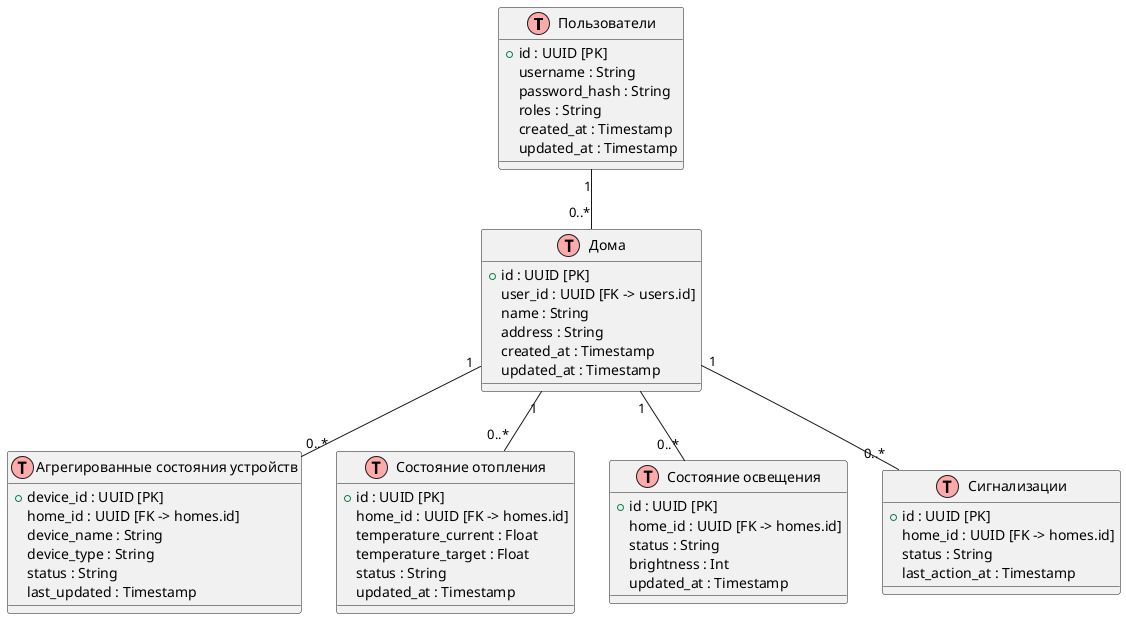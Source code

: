 @startuml
!define Table(name,desc) class name as "desc" << (T,#FFAAAA) >>

' --- Auth Service ---
Table(users, "Пользователи") {
  +id : UUID [PK]
  username : String
  password_hash : String
  roles : String
  created_at : Timestamp
  updated_at : Timestamp
}

' --- Core Service ---
Table(homes, "Дома") {
  +id : UUID [PK]
  user_id : UUID [FK -> users.id]
  name : String
  address : String
  created_at : Timestamp
  updated_at : Timestamp
}

Table(core_device_states, "Агрегированные состояния устройств") {
  +device_id : UUID [PK]
  home_id : UUID [FK -> homes.id]
  device_name : String
  device_type : String
  status : String
  last_updated : Timestamp
}

' --- Heating Service ---
Table(heating_states, "Состояние отопления") {
  +id : UUID [PK]
  home_id : UUID [FK -> homes.id]
  temperature_current : Float
  temperature_target : Float
  status : String
  updated_at : Timestamp
}

' --- Lighting Service ---
Table(lighting_states, "Состояние освещения") {
  +id : UUID [PK]
  home_id : UUID [FK -> homes.id]
  status : String
  brightness : Int
  updated_at : Timestamp
}

' --- Signaling Service ---
Table(signalings, "Сигнализации") {
  +id : UUID [PK]
  home_id : UUID [FK -> homes.id]
  status : String
  last_action_at : Timestamp
}

' --- Связи ---
users "1" -- "0..*" homes
homes "1" -- "0..*" core_device_states
homes "1" -- "0..*" heating_states
homes "1" -- "0..*" lighting_states
homes "1" -- "0..*" signalings

@enduml
